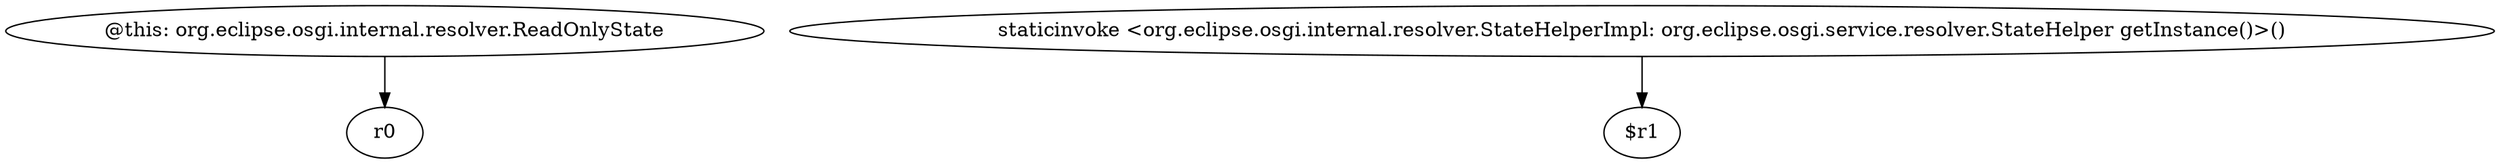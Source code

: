 digraph g {
0[label="@this: org.eclipse.osgi.internal.resolver.ReadOnlyState"]
1[label="r0"]
0->1[label=""]
2[label="staticinvoke <org.eclipse.osgi.internal.resolver.StateHelperImpl: org.eclipse.osgi.service.resolver.StateHelper getInstance()>()"]
3[label="$r1"]
2->3[label=""]
}